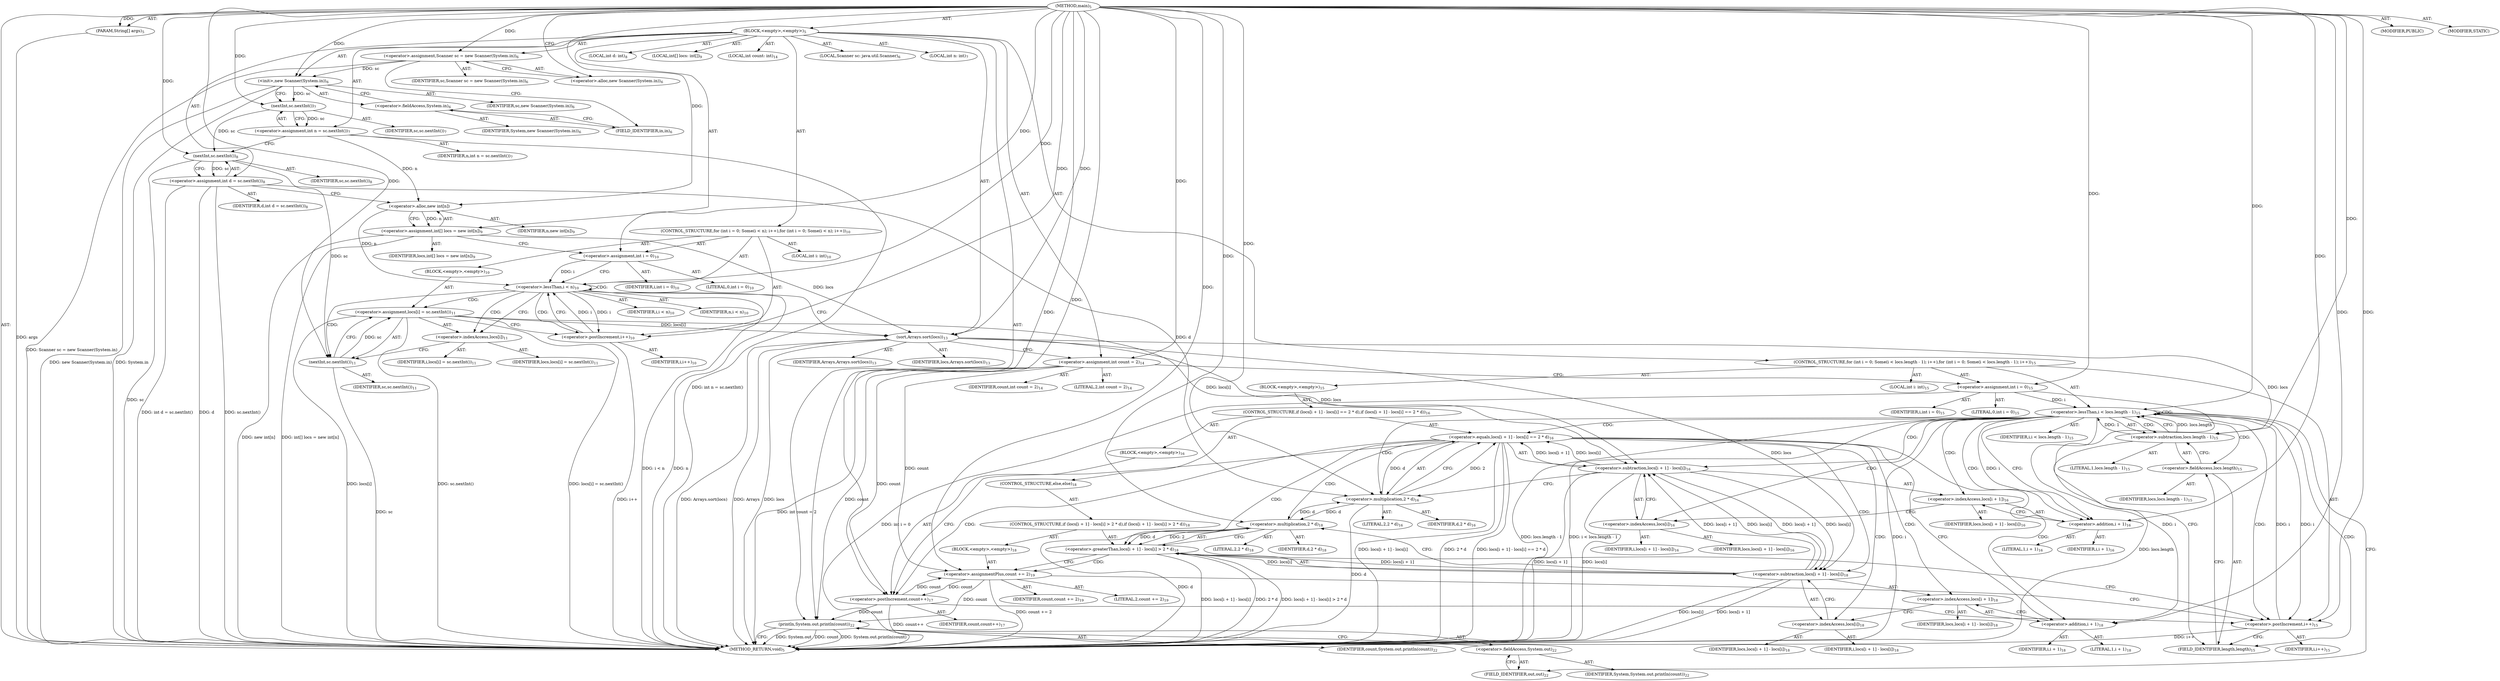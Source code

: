 digraph "main" {  
"19" [label = <(METHOD,main)<SUB>5</SUB>> ]
"20" [label = <(PARAM,String[] args)<SUB>5</SUB>> ]
"21" [label = <(BLOCK,&lt;empty&gt;,&lt;empty&gt;)<SUB>5</SUB>> ]
"4" [label = <(LOCAL,Scanner sc: java.util.Scanner)<SUB>6</SUB>> ]
"22" [label = <(&lt;operator&gt;.assignment,Scanner sc = new Scanner(System.in))<SUB>6</SUB>> ]
"23" [label = <(IDENTIFIER,sc,Scanner sc = new Scanner(System.in))<SUB>6</SUB>> ]
"24" [label = <(&lt;operator&gt;.alloc,new Scanner(System.in))<SUB>6</SUB>> ]
"25" [label = <(&lt;init&gt;,new Scanner(System.in))<SUB>6</SUB>> ]
"3" [label = <(IDENTIFIER,sc,new Scanner(System.in))<SUB>6</SUB>> ]
"26" [label = <(&lt;operator&gt;.fieldAccess,System.in)<SUB>6</SUB>> ]
"27" [label = <(IDENTIFIER,System,new Scanner(System.in))<SUB>6</SUB>> ]
"28" [label = <(FIELD_IDENTIFIER,in,in)<SUB>6</SUB>> ]
"29" [label = <(LOCAL,int n: int)<SUB>7</SUB>> ]
"30" [label = <(&lt;operator&gt;.assignment,int n = sc.nextInt())<SUB>7</SUB>> ]
"31" [label = <(IDENTIFIER,n,int n = sc.nextInt())<SUB>7</SUB>> ]
"32" [label = <(nextInt,sc.nextInt())<SUB>7</SUB>> ]
"33" [label = <(IDENTIFIER,sc,sc.nextInt())<SUB>7</SUB>> ]
"34" [label = <(LOCAL,int d: int)<SUB>8</SUB>> ]
"35" [label = <(&lt;operator&gt;.assignment,int d = sc.nextInt())<SUB>8</SUB>> ]
"36" [label = <(IDENTIFIER,d,int d = sc.nextInt())<SUB>8</SUB>> ]
"37" [label = <(nextInt,sc.nextInt())<SUB>8</SUB>> ]
"38" [label = <(IDENTIFIER,sc,sc.nextInt())<SUB>8</SUB>> ]
"39" [label = <(LOCAL,int[] locs: int[])<SUB>9</SUB>> ]
"40" [label = <(&lt;operator&gt;.assignment,int[] locs = new int[n])<SUB>9</SUB>> ]
"41" [label = <(IDENTIFIER,locs,int[] locs = new int[n])<SUB>9</SUB>> ]
"42" [label = <(&lt;operator&gt;.alloc,new int[n])> ]
"43" [label = <(IDENTIFIER,n,new int[n])<SUB>9</SUB>> ]
"44" [label = <(CONTROL_STRUCTURE,for (int i = 0; Some(i &lt; n); i++),for (int i = 0; Some(i &lt; n); i++))<SUB>10</SUB>> ]
"45" [label = <(LOCAL,int i: int)<SUB>10</SUB>> ]
"46" [label = <(&lt;operator&gt;.assignment,int i = 0)<SUB>10</SUB>> ]
"47" [label = <(IDENTIFIER,i,int i = 0)<SUB>10</SUB>> ]
"48" [label = <(LITERAL,0,int i = 0)<SUB>10</SUB>> ]
"49" [label = <(&lt;operator&gt;.lessThan,i &lt; n)<SUB>10</SUB>> ]
"50" [label = <(IDENTIFIER,i,i &lt; n)<SUB>10</SUB>> ]
"51" [label = <(IDENTIFIER,n,i &lt; n)<SUB>10</SUB>> ]
"52" [label = <(&lt;operator&gt;.postIncrement,i++)<SUB>10</SUB>> ]
"53" [label = <(IDENTIFIER,i,i++)<SUB>10</SUB>> ]
"54" [label = <(BLOCK,&lt;empty&gt;,&lt;empty&gt;)<SUB>10</SUB>> ]
"55" [label = <(&lt;operator&gt;.assignment,locs[i] = sc.nextInt())<SUB>11</SUB>> ]
"56" [label = <(&lt;operator&gt;.indexAccess,locs[i])<SUB>11</SUB>> ]
"57" [label = <(IDENTIFIER,locs,locs[i] = sc.nextInt())<SUB>11</SUB>> ]
"58" [label = <(IDENTIFIER,i,locs[i] = sc.nextInt())<SUB>11</SUB>> ]
"59" [label = <(nextInt,sc.nextInt())<SUB>11</SUB>> ]
"60" [label = <(IDENTIFIER,sc,sc.nextInt())<SUB>11</SUB>> ]
"61" [label = <(sort,Arrays.sort(locs))<SUB>13</SUB>> ]
"62" [label = <(IDENTIFIER,Arrays,Arrays.sort(locs))<SUB>13</SUB>> ]
"63" [label = <(IDENTIFIER,locs,Arrays.sort(locs))<SUB>13</SUB>> ]
"64" [label = <(LOCAL,int count: int)<SUB>14</SUB>> ]
"65" [label = <(&lt;operator&gt;.assignment,int count = 2)<SUB>14</SUB>> ]
"66" [label = <(IDENTIFIER,count,int count = 2)<SUB>14</SUB>> ]
"67" [label = <(LITERAL,2,int count = 2)<SUB>14</SUB>> ]
"68" [label = <(CONTROL_STRUCTURE,for (int i = 0; Some(i &lt; locs.length - 1); i++),for (int i = 0; Some(i &lt; locs.length - 1); i++))<SUB>15</SUB>> ]
"69" [label = <(LOCAL,int i: int)<SUB>15</SUB>> ]
"70" [label = <(&lt;operator&gt;.assignment,int i = 0)<SUB>15</SUB>> ]
"71" [label = <(IDENTIFIER,i,int i = 0)<SUB>15</SUB>> ]
"72" [label = <(LITERAL,0,int i = 0)<SUB>15</SUB>> ]
"73" [label = <(&lt;operator&gt;.lessThan,i &lt; locs.length - 1)<SUB>15</SUB>> ]
"74" [label = <(IDENTIFIER,i,i &lt; locs.length - 1)<SUB>15</SUB>> ]
"75" [label = <(&lt;operator&gt;.subtraction,locs.length - 1)<SUB>15</SUB>> ]
"76" [label = <(&lt;operator&gt;.fieldAccess,locs.length)<SUB>15</SUB>> ]
"77" [label = <(IDENTIFIER,locs,locs.length - 1)<SUB>15</SUB>> ]
"78" [label = <(FIELD_IDENTIFIER,length,length)<SUB>15</SUB>> ]
"79" [label = <(LITERAL,1,locs.length - 1)<SUB>15</SUB>> ]
"80" [label = <(&lt;operator&gt;.postIncrement,i++)<SUB>15</SUB>> ]
"81" [label = <(IDENTIFIER,i,i++)<SUB>15</SUB>> ]
"82" [label = <(BLOCK,&lt;empty&gt;,&lt;empty&gt;)<SUB>15</SUB>> ]
"83" [label = <(CONTROL_STRUCTURE,if (locs[i + 1] - locs[i] == 2 * d),if (locs[i + 1] - locs[i] == 2 * d))<SUB>16</SUB>> ]
"84" [label = <(&lt;operator&gt;.equals,locs[i + 1] - locs[i] == 2 * d)<SUB>16</SUB>> ]
"85" [label = <(&lt;operator&gt;.subtraction,locs[i + 1] - locs[i])<SUB>16</SUB>> ]
"86" [label = <(&lt;operator&gt;.indexAccess,locs[i + 1])<SUB>16</SUB>> ]
"87" [label = <(IDENTIFIER,locs,locs[i + 1] - locs[i])<SUB>16</SUB>> ]
"88" [label = <(&lt;operator&gt;.addition,i + 1)<SUB>16</SUB>> ]
"89" [label = <(IDENTIFIER,i,i + 1)<SUB>16</SUB>> ]
"90" [label = <(LITERAL,1,i + 1)<SUB>16</SUB>> ]
"91" [label = <(&lt;operator&gt;.indexAccess,locs[i])<SUB>16</SUB>> ]
"92" [label = <(IDENTIFIER,locs,locs[i + 1] - locs[i])<SUB>16</SUB>> ]
"93" [label = <(IDENTIFIER,i,locs[i + 1] - locs[i])<SUB>16</SUB>> ]
"94" [label = <(&lt;operator&gt;.multiplication,2 * d)<SUB>16</SUB>> ]
"95" [label = <(LITERAL,2,2 * d)<SUB>16</SUB>> ]
"96" [label = <(IDENTIFIER,d,2 * d)<SUB>16</SUB>> ]
"97" [label = <(BLOCK,&lt;empty&gt;,&lt;empty&gt;)<SUB>16</SUB>> ]
"98" [label = <(&lt;operator&gt;.postIncrement,count++)<SUB>17</SUB>> ]
"99" [label = <(IDENTIFIER,count,count++)<SUB>17</SUB>> ]
"100" [label = <(CONTROL_STRUCTURE,else,else)<SUB>18</SUB>> ]
"101" [label = <(CONTROL_STRUCTURE,if (locs[i + 1] - locs[i] &gt; 2 * d),if (locs[i + 1] - locs[i] &gt; 2 * d))<SUB>18</SUB>> ]
"102" [label = <(&lt;operator&gt;.greaterThan,locs[i + 1] - locs[i] &gt; 2 * d)<SUB>18</SUB>> ]
"103" [label = <(&lt;operator&gt;.subtraction,locs[i + 1] - locs[i])<SUB>18</SUB>> ]
"104" [label = <(&lt;operator&gt;.indexAccess,locs[i + 1])<SUB>18</SUB>> ]
"105" [label = <(IDENTIFIER,locs,locs[i + 1] - locs[i])<SUB>18</SUB>> ]
"106" [label = <(&lt;operator&gt;.addition,i + 1)<SUB>18</SUB>> ]
"107" [label = <(IDENTIFIER,i,i + 1)<SUB>18</SUB>> ]
"108" [label = <(LITERAL,1,i + 1)<SUB>18</SUB>> ]
"109" [label = <(&lt;operator&gt;.indexAccess,locs[i])<SUB>18</SUB>> ]
"110" [label = <(IDENTIFIER,locs,locs[i + 1] - locs[i])<SUB>18</SUB>> ]
"111" [label = <(IDENTIFIER,i,locs[i + 1] - locs[i])<SUB>18</SUB>> ]
"112" [label = <(&lt;operator&gt;.multiplication,2 * d)<SUB>18</SUB>> ]
"113" [label = <(LITERAL,2,2 * d)<SUB>18</SUB>> ]
"114" [label = <(IDENTIFIER,d,2 * d)<SUB>18</SUB>> ]
"115" [label = <(BLOCK,&lt;empty&gt;,&lt;empty&gt;)<SUB>18</SUB>> ]
"116" [label = <(&lt;operator&gt;.assignmentPlus,count += 2)<SUB>19</SUB>> ]
"117" [label = <(IDENTIFIER,count,count += 2)<SUB>19</SUB>> ]
"118" [label = <(LITERAL,2,count += 2)<SUB>19</SUB>> ]
"119" [label = <(println,System.out.println(count))<SUB>22</SUB>> ]
"120" [label = <(&lt;operator&gt;.fieldAccess,System.out)<SUB>22</SUB>> ]
"121" [label = <(IDENTIFIER,System,System.out.println(count))<SUB>22</SUB>> ]
"122" [label = <(FIELD_IDENTIFIER,out,out)<SUB>22</SUB>> ]
"123" [label = <(IDENTIFIER,count,System.out.println(count))<SUB>22</SUB>> ]
"124" [label = <(MODIFIER,PUBLIC)> ]
"125" [label = <(MODIFIER,STATIC)> ]
"126" [label = <(METHOD_RETURN,void)<SUB>5</SUB>> ]
  "19" -> "20"  [ label = "AST: "] 
  "19" -> "21"  [ label = "AST: "] 
  "19" -> "124"  [ label = "AST: "] 
  "19" -> "125"  [ label = "AST: "] 
  "19" -> "126"  [ label = "AST: "] 
  "21" -> "4"  [ label = "AST: "] 
  "21" -> "22"  [ label = "AST: "] 
  "21" -> "25"  [ label = "AST: "] 
  "21" -> "29"  [ label = "AST: "] 
  "21" -> "30"  [ label = "AST: "] 
  "21" -> "34"  [ label = "AST: "] 
  "21" -> "35"  [ label = "AST: "] 
  "21" -> "39"  [ label = "AST: "] 
  "21" -> "40"  [ label = "AST: "] 
  "21" -> "44"  [ label = "AST: "] 
  "21" -> "61"  [ label = "AST: "] 
  "21" -> "64"  [ label = "AST: "] 
  "21" -> "65"  [ label = "AST: "] 
  "21" -> "68"  [ label = "AST: "] 
  "21" -> "119"  [ label = "AST: "] 
  "22" -> "23"  [ label = "AST: "] 
  "22" -> "24"  [ label = "AST: "] 
  "25" -> "3"  [ label = "AST: "] 
  "25" -> "26"  [ label = "AST: "] 
  "26" -> "27"  [ label = "AST: "] 
  "26" -> "28"  [ label = "AST: "] 
  "30" -> "31"  [ label = "AST: "] 
  "30" -> "32"  [ label = "AST: "] 
  "32" -> "33"  [ label = "AST: "] 
  "35" -> "36"  [ label = "AST: "] 
  "35" -> "37"  [ label = "AST: "] 
  "37" -> "38"  [ label = "AST: "] 
  "40" -> "41"  [ label = "AST: "] 
  "40" -> "42"  [ label = "AST: "] 
  "42" -> "43"  [ label = "AST: "] 
  "44" -> "45"  [ label = "AST: "] 
  "44" -> "46"  [ label = "AST: "] 
  "44" -> "49"  [ label = "AST: "] 
  "44" -> "52"  [ label = "AST: "] 
  "44" -> "54"  [ label = "AST: "] 
  "46" -> "47"  [ label = "AST: "] 
  "46" -> "48"  [ label = "AST: "] 
  "49" -> "50"  [ label = "AST: "] 
  "49" -> "51"  [ label = "AST: "] 
  "52" -> "53"  [ label = "AST: "] 
  "54" -> "55"  [ label = "AST: "] 
  "55" -> "56"  [ label = "AST: "] 
  "55" -> "59"  [ label = "AST: "] 
  "56" -> "57"  [ label = "AST: "] 
  "56" -> "58"  [ label = "AST: "] 
  "59" -> "60"  [ label = "AST: "] 
  "61" -> "62"  [ label = "AST: "] 
  "61" -> "63"  [ label = "AST: "] 
  "65" -> "66"  [ label = "AST: "] 
  "65" -> "67"  [ label = "AST: "] 
  "68" -> "69"  [ label = "AST: "] 
  "68" -> "70"  [ label = "AST: "] 
  "68" -> "73"  [ label = "AST: "] 
  "68" -> "80"  [ label = "AST: "] 
  "68" -> "82"  [ label = "AST: "] 
  "70" -> "71"  [ label = "AST: "] 
  "70" -> "72"  [ label = "AST: "] 
  "73" -> "74"  [ label = "AST: "] 
  "73" -> "75"  [ label = "AST: "] 
  "75" -> "76"  [ label = "AST: "] 
  "75" -> "79"  [ label = "AST: "] 
  "76" -> "77"  [ label = "AST: "] 
  "76" -> "78"  [ label = "AST: "] 
  "80" -> "81"  [ label = "AST: "] 
  "82" -> "83"  [ label = "AST: "] 
  "83" -> "84"  [ label = "AST: "] 
  "83" -> "97"  [ label = "AST: "] 
  "83" -> "100"  [ label = "AST: "] 
  "84" -> "85"  [ label = "AST: "] 
  "84" -> "94"  [ label = "AST: "] 
  "85" -> "86"  [ label = "AST: "] 
  "85" -> "91"  [ label = "AST: "] 
  "86" -> "87"  [ label = "AST: "] 
  "86" -> "88"  [ label = "AST: "] 
  "88" -> "89"  [ label = "AST: "] 
  "88" -> "90"  [ label = "AST: "] 
  "91" -> "92"  [ label = "AST: "] 
  "91" -> "93"  [ label = "AST: "] 
  "94" -> "95"  [ label = "AST: "] 
  "94" -> "96"  [ label = "AST: "] 
  "97" -> "98"  [ label = "AST: "] 
  "98" -> "99"  [ label = "AST: "] 
  "100" -> "101"  [ label = "AST: "] 
  "101" -> "102"  [ label = "AST: "] 
  "101" -> "115"  [ label = "AST: "] 
  "102" -> "103"  [ label = "AST: "] 
  "102" -> "112"  [ label = "AST: "] 
  "103" -> "104"  [ label = "AST: "] 
  "103" -> "109"  [ label = "AST: "] 
  "104" -> "105"  [ label = "AST: "] 
  "104" -> "106"  [ label = "AST: "] 
  "106" -> "107"  [ label = "AST: "] 
  "106" -> "108"  [ label = "AST: "] 
  "109" -> "110"  [ label = "AST: "] 
  "109" -> "111"  [ label = "AST: "] 
  "112" -> "113"  [ label = "AST: "] 
  "112" -> "114"  [ label = "AST: "] 
  "115" -> "116"  [ label = "AST: "] 
  "116" -> "117"  [ label = "AST: "] 
  "116" -> "118"  [ label = "AST: "] 
  "119" -> "120"  [ label = "AST: "] 
  "119" -> "123"  [ label = "AST: "] 
  "120" -> "121"  [ label = "AST: "] 
  "120" -> "122"  [ label = "AST: "] 
  "22" -> "28"  [ label = "CFG: "] 
  "25" -> "32"  [ label = "CFG: "] 
  "30" -> "37"  [ label = "CFG: "] 
  "35" -> "42"  [ label = "CFG: "] 
  "40" -> "46"  [ label = "CFG: "] 
  "61" -> "65"  [ label = "CFG: "] 
  "65" -> "70"  [ label = "CFG: "] 
  "119" -> "126"  [ label = "CFG: "] 
  "24" -> "22"  [ label = "CFG: "] 
  "26" -> "25"  [ label = "CFG: "] 
  "32" -> "30"  [ label = "CFG: "] 
  "37" -> "35"  [ label = "CFG: "] 
  "42" -> "40"  [ label = "CFG: "] 
  "46" -> "49"  [ label = "CFG: "] 
  "49" -> "56"  [ label = "CFG: "] 
  "49" -> "61"  [ label = "CFG: "] 
  "52" -> "49"  [ label = "CFG: "] 
  "70" -> "78"  [ label = "CFG: "] 
  "73" -> "88"  [ label = "CFG: "] 
  "73" -> "122"  [ label = "CFG: "] 
  "80" -> "78"  [ label = "CFG: "] 
  "120" -> "119"  [ label = "CFG: "] 
  "28" -> "26"  [ label = "CFG: "] 
  "55" -> "52"  [ label = "CFG: "] 
  "75" -> "73"  [ label = "CFG: "] 
  "122" -> "120"  [ label = "CFG: "] 
  "56" -> "59"  [ label = "CFG: "] 
  "59" -> "55"  [ label = "CFG: "] 
  "76" -> "75"  [ label = "CFG: "] 
  "84" -> "98"  [ label = "CFG: "] 
  "84" -> "106"  [ label = "CFG: "] 
  "78" -> "76"  [ label = "CFG: "] 
  "85" -> "94"  [ label = "CFG: "] 
  "94" -> "84"  [ label = "CFG: "] 
  "98" -> "80"  [ label = "CFG: "] 
  "86" -> "91"  [ label = "CFG: "] 
  "91" -> "85"  [ label = "CFG: "] 
  "102" -> "116"  [ label = "CFG: "] 
  "102" -> "80"  [ label = "CFG: "] 
  "88" -> "86"  [ label = "CFG: "] 
  "103" -> "112"  [ label = "CFG: "] 
  "112" -> "102"  [ label = "CFG: "] 
  "116" -> "80"  [ label = "CFG: "] 
  "104" -> "109"  [ label = "CFG: "] 
  "109" -> "103"  [ label = "CFG: "] 
  "106" -> "104"  [ label = "CFG: "] 
  "19" -> "24"  [ label = "CFG: "] 
  "20" -> "126"  [ label = "DDG: args"] 
  "22" -> "126"  [ label = "DDG: Scanner sc = new Scanner(System.in)"] 
  "25" -> "126"  [ label = "DDG: System.in"] 
  "25" -> "126"  [ label = "DDG: new Scanner(System.in)"] 
  "30" -> "126"  [ label = "DDG: int n = sc.nextInt()"] 
  "35" -> "126"  [ label = "DDG: d"] 
  "37" -> "126"  [ label = "DDG: sc"] 
  "35" -> "126"  [ label = "DDG: sc.nextInt()"] 
  "35" -> "126"  [ label = "DDG: int d = sc.nextInt()"] 
  "40" -> "126"  [ label = "DDG: new int[n]"] 
  "40" -> "126"  [ label = "DDG: int[] locs = new int[n]"] 
  "49" -> "126"  [ label = "DDG: n"] 
  "49" -> "126"  [ label = "DDG: i &lt; n"] 
  "61" -> "126"  [ label = "DDG: locs"] 
  "61" -> "126"  [ label = "DDG: Arrays.sort(locs)"] 
  "65" -> "126"  [ label = "DDG: int count = 2"] 
  "70" -> "126"  [ label = "DDG: int i = 0"] 
  "73" -> "126"  [ label = "DDG: i"] 
  "75" -> "126"  [ label = "DDG: locs.length"] 
  "73" -> "126"  [ label = "DDG: locs.length - 1"] 
  "73" -> "126"  [ label = "DDG: i &lt; locs.length - 1"] 
  "119" -> "126"  [ label = "DDG: System.out"] 
  "119" -> "126"  [ label = "DDG: count"] 
  "119" -> "126"  [ label = "DDG: System.out.println(count)"] 
  "85" -> "126"  [ label = "DDG: locs[i + 1]"] 
  "85" -> "126"  [ label = "DDG: locs[i]"] 
  "84" -> "126"  [ label = "DDG: locs[i + 1] - locs[i]"] 
  "94" -> "126"  [ label = "DDG: d"] 
  "84" -> "126"  [ label = "DDG: 2 * d"] 
  "84" -> "126"  [ label = "DDG: locs[i + 1] - locs[i] == 2 * d"] 
  "103" -> "126"  [ label = "DDG: locs[i + 1]"] 
  "103" -> "126"  [ label = "DDG: locs[i]"] 
  "102" -> "126"  [ label = "DDG: locs[i + 1] - locs[i]"] 
  "112" -> "126"  [ label = "DDG: d"] 
  "102" -> "126"  [ label = "DDG: 2 * d"] 
  "102" -> "126"  [ label = "DDG: locs[i + 1] - locs[i] &gt; 2 * d"] 
  "116" -> "126"  [ label = "DDG: count += 2"] 
  "98" -> "126"  [ label = "DDG: count++"] 
  "80" -> "126"  [ label = "DDG: i++"] 
  "55" -> "126"  [ label = "DDG: locs[i]"] 
  "59" -> "126"  [ label = "DDG: sc"] 
  "55" -> "126"  [ label = "DDG: sc.nextInt()"] 
  "55" -> "126"  [ label = "DDG: locs[i] = sc.nextInt()"] 
  "52" -> "126"  [ label = "DDG: i++"] 
  "61" -> "126"  [ label = "DDG: Arrays"] 
  "19" -> "20"  [ label = "DDG: "] 
  "19" -> "22"  [ label = "DDG: "] 
  "32" -> "30"  [ label = "DDG: sc"] 
  "37" -> "35"  [ label = "DDG: sc"] 
  "42" -> "40"  [ label = "DDG: n"] 
  "19" -> "65"  [ label = "DDG: "] 
  "22" -> "25"  [ label = "DDG: sc"] 
  "19" -> "25"  [ label = "DDG: "] 
  "19" -> "46"  [ label = "DDG: "] 
  "19" -> "61"  [ label = "DDG: "] 
  "40" -> "61"  [ label = "DDG: locs"] 
  "55" -> "61"  [ label = "DDG: locs[i]"] 
  "19" -> "70"  [ label = "DDG: "] 
  "65" -> "119"  [ label = "DDG: count"] 
  "116" -> "119"  [ label = "DDG: count"] 
  "98" -> "119"  [ label = "DDG: count"] 
  "19" -> "119"  [ label = "DDG: "] 
  "25" -> "32"  [ label = "DDG: sc"] 
  "19" -> "32"  [ label = "DDG: "] 
  "32" -> "37"  [ label = "DDG: sc"] 
  "19" -> "37"  [ label = "DDG: "] 
  "30" -> "42"  [ label = "DDG: n"] 
  "19" -> "42"  [ label = "DDG: "] 
  "46" -> "49"  [ label = "DDG: i"] 
  "52" -> "49"  [ label = "DDG: i"] 
  "19" -> "49"  [ label = "DDG: "] 
  "42" -> "49"  [ label = "DDG: n"] 
  "49" -> "52"  [ label = "DDG: i"] 
  "19" -> "52"  [ label = "DDG: "] 
  "59" -> "55"  [ label = "DDG: sc"] 
  "70" -> "73"  [ label = "DDG: i"] 
  "80" -> "73"  [ label = "DDG: i"] 
  "19" -> "73"  [ label = "DDG: "] 
  "75" -> "73"  [ label = "DDG: locs.length"] 
  "75" -> "73"  [ label = "DDG: 1"] 
  "19" -> "80"  [ label = "DDG: "] 
  "73" -> "80"  [ label = "DDG: i"] 
  "61" -> "75"  [ label = "DDG: locs"] 
  "19" -> "75"  [ label = "DDG: "] 
  "37" -> "59"  [ label = "DDG: sc"] 
  "19" -> "59"  [ label = "DDG: "] 
  "85" -> "84"  [ label = "DDG: locs[i + 1]"] 
  "85" -> "84"  [ label = "DDG: locs[i]"] 
  "94" -> "84"  [ label = "DDG: 2"] 
  "94" -> "84"  [ label = "DDG: d"] 
  "61" -> "85"  [ label = "DDG: locs"] 
  "103" -> "85"  [ label = "DDG: locs[i + 1]"] 
  "103" -> "85"  [ label = "DDG: locs[i]"] 
  "55" -> "85"  [ label = "DDG: locs[i]"] 
  "19" -> "94"  [ label = "DDG: "] 
  "35" -> "94"  [ label = "DDG: d"] 
  "112" -> "94"  [ label = "DDG: d"] 
  "65" -> "98"  [ label = "DDG: count"] 
  "116" -> "98"  [ label = "DDG: count"] 
  "19" -> "98"  [ label = "DDG: "] 
  "103" -> "102"  [ label = "DDG: locs[i + 1]"] 
  "103" -> "102"  [ label = "DDG: locs[i]"] 
  "112" -> "102"  [ label = "DDG: 2"] 
  "112" -> "102"  [ label = "DDG: d"] 
  "19" -> "116"  [ label = "DDG: "] 
  "73" -> "88"  [ label = "DDG: i"] 
  "19" -> "88"  [ label = "DDG: "] 
  "61" -> "103"  [ label = "DDG: locs"] 
  "85" -> "103"  [ label = "DDG: locs[i + 1]"] 
  "85" -> "103"  [ label = "DDG: locs[i]"] 
  "19" -> "112"  [ label = "DDG: "] 
  "94" -> "112"  [ label = "DDG: d"] 
  "65" -> "116"  [ label = "DDG: count"] 
  "98" -> "116"  [ label = "DDG: count"] 
  "19" -> "106"  [ label = "DDG: "] 
  "73" -> "106"  [ label = "DDG: i"] 
  "49" -> "49"  [ label = "CDG: "] 
  "49" -> "52"  [ label = "CDG: "] 
  "49" -> "56"  [ label = "CDG: "] 
  "49" -> "59"  [ label = "CDG: "] 
  "49" -> "55"  [ label = "CDG: "] 
  "73" -> "94"  [ label = "CDG: "] 
  "73" -> "73"  [ label = "CDG: "] 
  "73" -> "75"  [ label = "CDG: "] 
  "73" -> "84"  [ label = "CDG: "] 
  "73" -> "85"  [ label = "CDG: "] 
  "73" -> "76"  [ label = "CDG: "] 
  "73" -> "91"  [ label = "CDG: "] 
  "73" -> "80"  [ label = "CDG: "] 
  "73" -> "88"  [ label = "CDG: "] 
  "73" -> "78"  [ label = "CDG: "] 
  "73" -> "86"  [ label = "CDG: "] 
  "84" -> "98"  [ label = "CDG: "] 
  "84" -> "102"  [ label = "CDG: "] 
  "84" -> "103"  [ label = "CDG: "] 
  "84" -> "104"  [ label = "CDG: "] 
  "84" -> "106"  [ label = "CDG: "] 
  "84" -> "112"  [ label = "CDG: "] 
  "84" -> "109"  [ label = "CDG: "] 
  "102" -> "116"  [ label = "CDG: "] 
}
